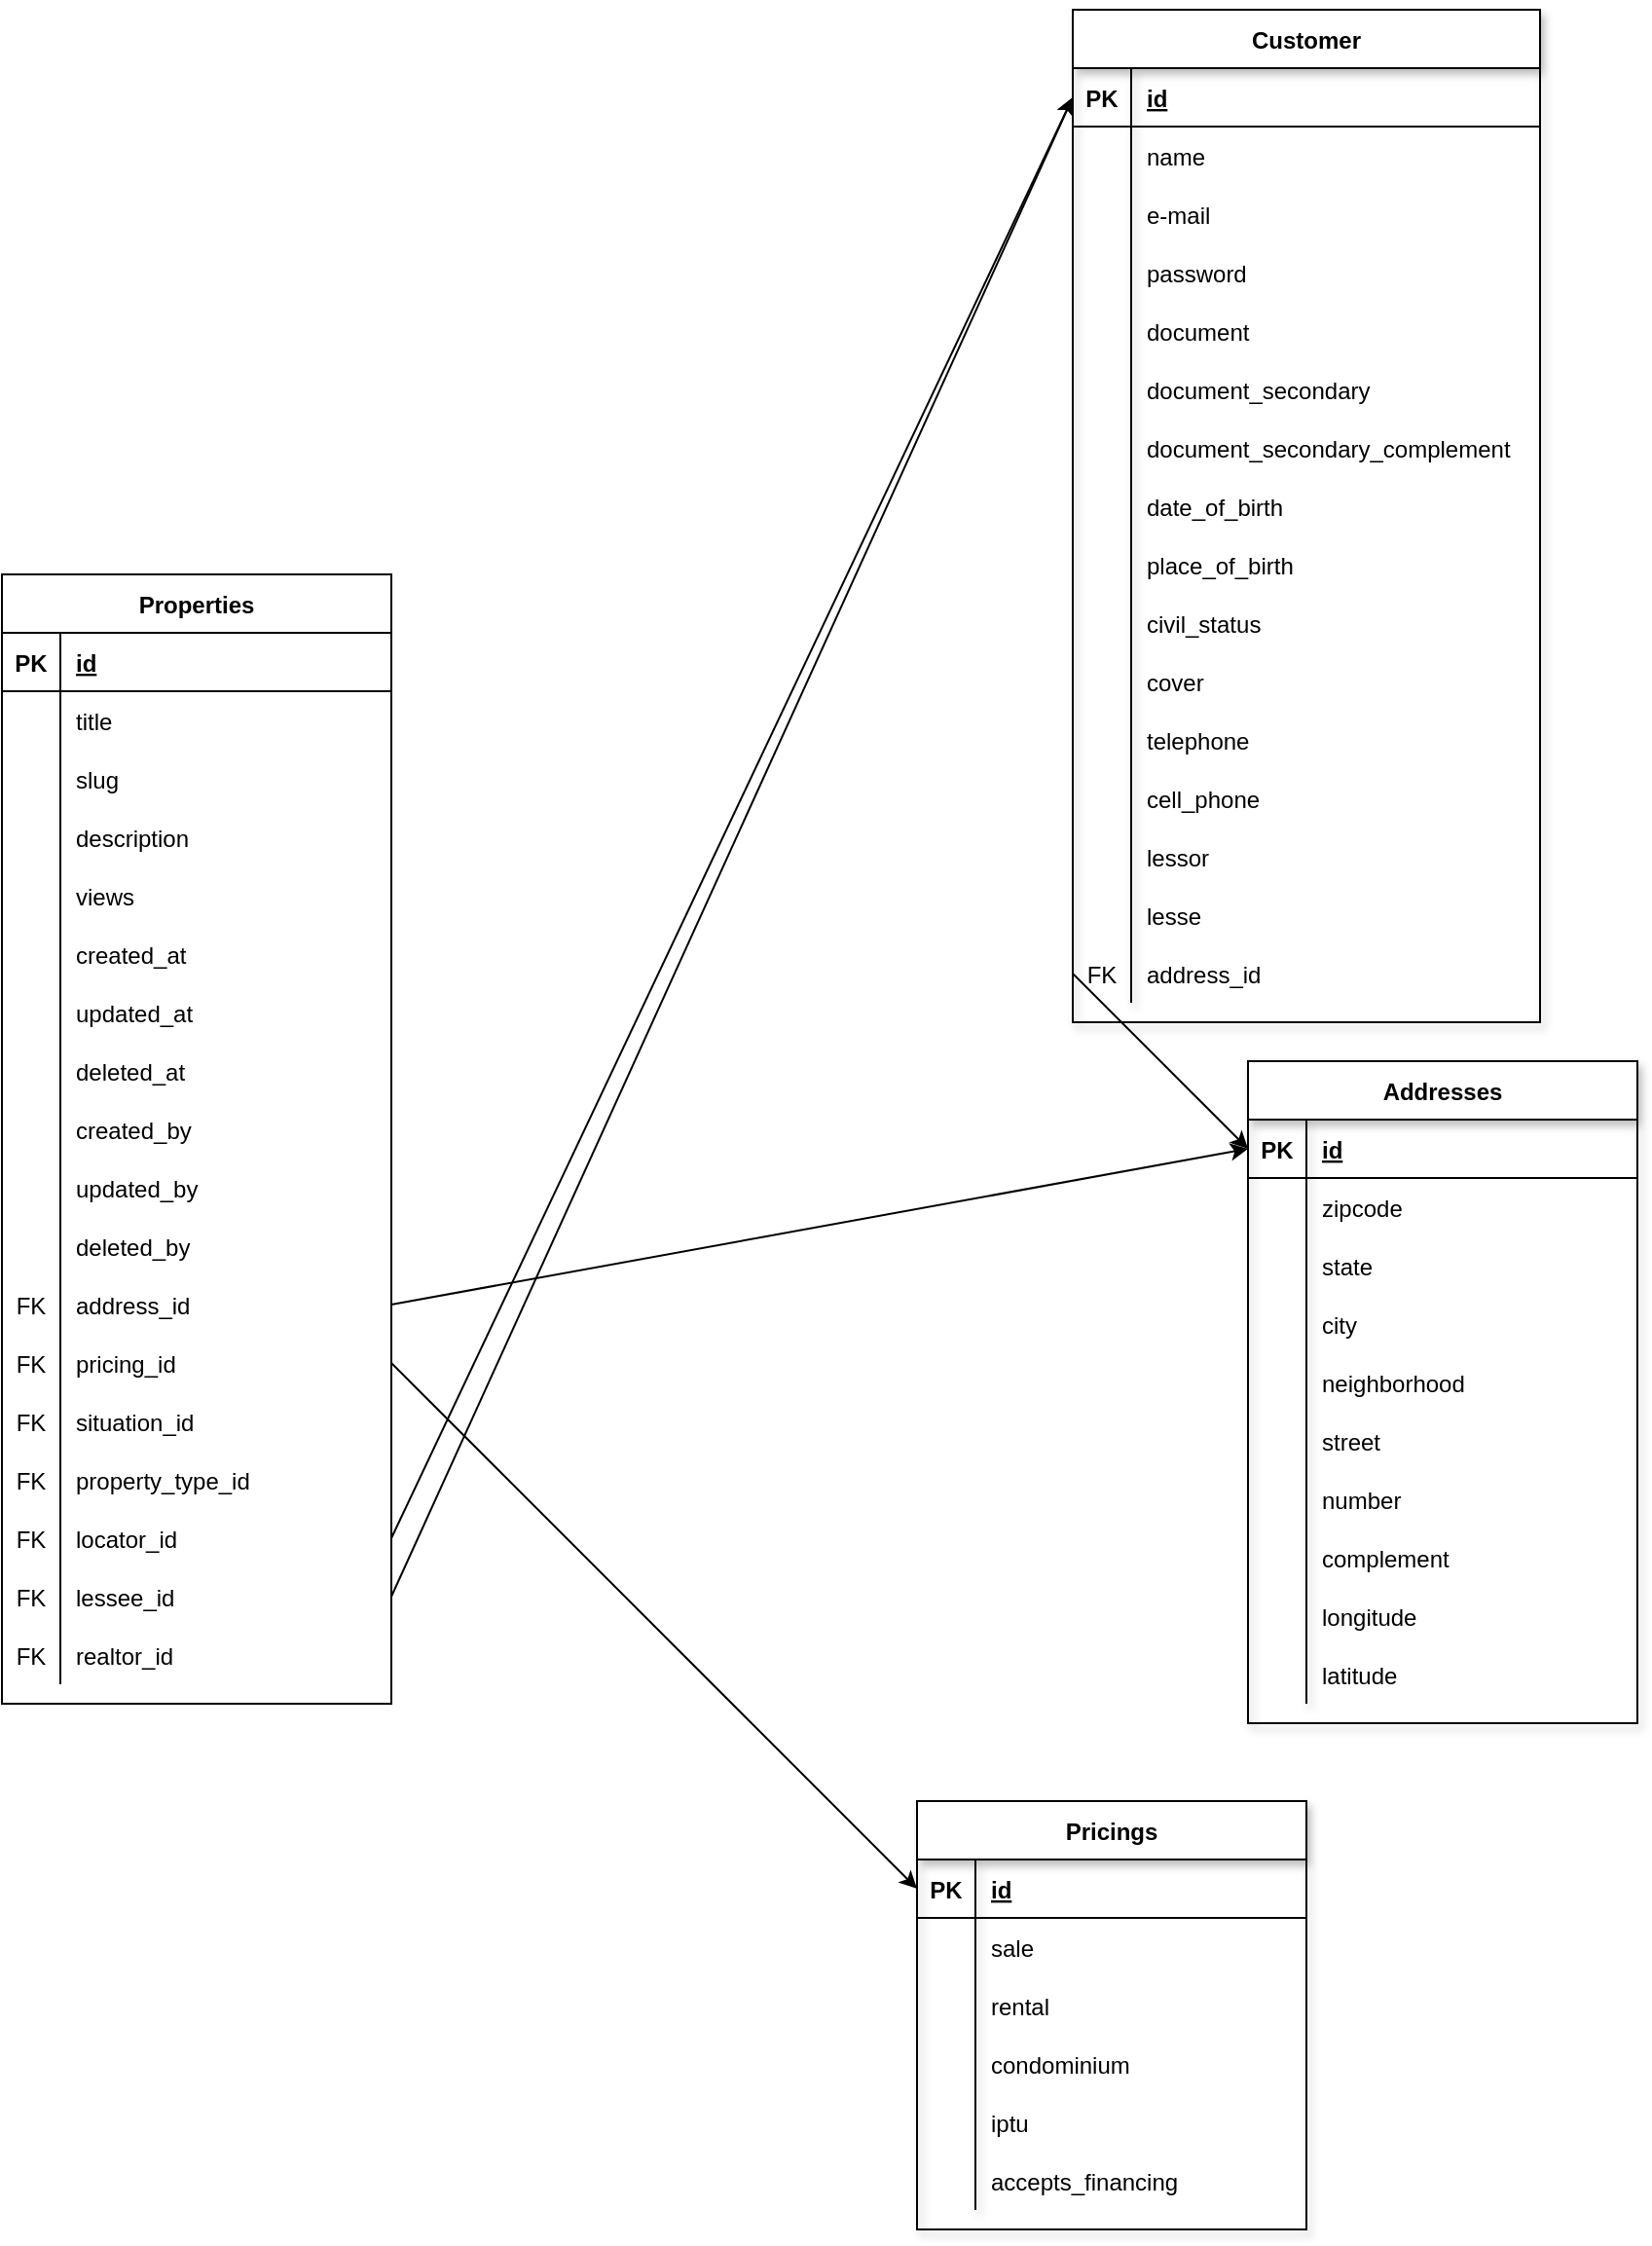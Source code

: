 <mxfile version="14.9.6" type="github">
  <diagram name="Page-1" id="e56a1550-8fbb-45ad-956c-1786394a9013">
    <mxGraphModel dx="2424" dy="2022" grid="1" gridSize="10" guides="1" tooltips="1" connect="1" arrows="1" fold="1" page="1" pageScale="1" pageWidth="1100" pageHeight="850" background="none" math="0" shadow="0">
      <root>
        <mxCell id="0" />
        <mxCell id="1" parent="0" />
        <mxCell id="mERQqLUmNKsXxVRj9tT_-44" value="Properties" style="shape=table;startSize=30;container=1;collapsible=1;childLayout=tableLayout;fixedRows=1;rowLines=0;fontStyle=1;align=center;resizeLast=1;" vertex="1" parent="1">
          <mxGeometry x="110" y="-450" width="200" height="580" as="geometry">
            <mxRectangle x="150" y="80" width="60" height="30" as="alternateBounds" />
          </mxGeometry>
        </mxCell>
        <mxCell id="mERQqLUmNKsXxVRj9tT_-45" value="" style="shape=partialRectangle;collapsible=0;dropTarget=0;pointerEvents=0;fillColor=none;top=0;left=0;bottom=1;right=0;points=[[0,0.5],[1,0.5]];portConstraint=eastwest;" vertex="1" parent="mERQqLUmNKsXxVRj9tT_-44">
          <mxGeometry y="30" width="200" height="30" as="geometry" />
        </mxCell>
        <mxCell id="mERQqLUmNKsXxVRj9tT_-46" value="PK" style="shape=partialRectangle;connectable=0;fillColor=none;top=0;left=0;bottom=0;right=0;fontStyle=1;overflow=hidden;" vertex="1" parent="mERQqLUmNKsXxVRj9tT_-45">
          <mxGeometry width="30" height="30" as="geometry" />
        </mxCell>
        <mxCell id="mERQqLUmNKsXxVRj9tT_-47" value="id" style="shape=partialRectangle;connectable=0;fillColor=none;top=0;left=0;bottom=0;right=0;align=left;spacingLeft=6;fontStyle=5;overflow=hidden;" vertex="1" parent="mERQqLUmNKsXxVRj9tT_-45">
          <mxGeometry x="30" width="170" height="30" as="geometry" />
        </mxCell>
        <mxCell id="mERQqLUmNKsXxVRj9tT_-48" value="" style="shape=partialRectangle;collapsible=0;dropTarget=0;pointerEvents=0;fillColor=none;top=0;left=0;bottom=0;right=0;points=[[0,0.5],[1,0.5]];portConstraint=eastwest;" vertex="1" parent="mERQqLUmNKsXxVRj9tT_-44">
          <mxGeometry y="60" width="200" height="30" as="geometry" />
        </mxCell>
        <mxCell id="mERQqLUmNKsXxVRj9tT_-49" value="" style="shape=partialRectangle;connectable=0;fillColor=none;top=0;left=0;bottom=0;right=0;editable=1;overflow=hidden;" vertex="1" parent="mERQqLUmNKsXxVRj9tT_-48">
          <mxGeometry width="30" height="30" as="geometry" />
        </mxCell>
        <mxCell id="mERQqLUmNKsXxVRj9tT_-50" value="title" style="shape=partialRectangle;connectable=0;fillColor=none;top=0;left=0;bottom=0;right=0;align=left;spacingLeft=6;overflow=hidden;" vertex="1" parent="mERQqLUmNKsXxVRj9tT_-48">
          <mxGeometry x="30" width="170" height="30" as="geometry" />
        </mxCell>
        <mxCell id="mERQqLUmNKsXxVRj9tT_-51" value="" style="shape=partialRectangle;collapsible=0;dropTarget=0;pointerEvents=0;fillColor=none;top=0;left=0;bottom=0;right=0;points=[[0,0.5],[1,0.5]];portConstraint=eastwest;" vertex="1" parent="mERQqLUmNKsXxVRj9tT_-44">
          <mxGeometry y="90" width="200" height="30" as="geometry" />
        </mxCell>
        <mxCell id="mERQqLUmNKsXxVRj9tT_-52" value="" style="shape=partialRectangle;connectable=0;fillColor=none;top=0;left=0;bottom=0;right=0;editable=1;overflow=hidden;" vertex="1" parent="mERQqLUmNKsXxVRj9tT_-51">
          <mxGeometry width="30" height="30" as="geometry" />
        </mxCell>
        <mxCell id="mERQqLUmNKsXxVRj9tT_-53" value="slug" style="shape=partialRectangle;connectable=0;fillColor=none;top=0;left=0;bottom=0;right=0;align=left;spacingLeft=6;overflow=hidden;" vertex="1" parent="mERQqLUmNKsXxVRj9tT_-51">
          <mxGeometry x="30" width="170" height="30" as="geometry" />
        </mxCell>
        <mxCell id="mERQqLUmNKsXxVRj9tT_-54" value="" style="shape=partialRectangle;collapsible=0;dropTarget=0;pointerEvents=0;fillColor=none;top=0;left=0;bottom=0;right=0;points=[[0,0.5],[1,0.5]];portConstraint=eastwest;" vertex="1" parent="mERQqLUmNKsXxVRj9tT_-44">
          <mxGeometry y="120" width="200" height="30" as="geometry" />
        </mxCell>
        <mxCell id="mERQqLUmNKsXxVRj9tT_-55" value="" style="shape=partialRectangle;connectable=0;fillColor=none;top=0;left=0;bottom=0;right=0;editable=1;overflow=hidden;" vertex="1" parent="mERQqLUmNKsXxVRj9tT_-54">
          <mxGeometry width="30" height="30" as="geometry" />
        </mxCell>
        <mxCell id="mERQqLUmNKsXxVRj9tT_-56" value="description" style="shape=partialRectangle;connectable=0;fillColor=none;top=0;left=0;bottom=0;right=0;align=left;spacingLeft=6;overflow=hidden;" vertex="1" parent="mERQqLUmNKsXxVRj9tT_-54">
          <mxGeometry x="30" width="170" height="30" as="geometry" />
        </mxCell>
        <mxCell id="mERQqLUmNKsXxVRj9tT_-75" value="" style="shape=partialRectangle;collapsible=0;dropTarget=0;pointerEvents=0;fillColor=none;top=0;left=0;bottom=0;right=0;points=[[0,0.5],[1,0.5]];portConstraint=eastwest;" vertex="1" parent="mERQqLUmNKsXxVRj9tT_-44">
          <mxGeometry y="150" width="200" height="30" as="geometry" />
        </mxCell>
        <mxCell id="mERQqLUmNKsXxVRj9tT_-76" value="" style="shape=partialRectangle;connectable=0;fillColor=none;top=0;left=0;bottom=0;right=0;editable=1;overflow=hidden;" vertex="1" parent="mERQqLUmNKsXxVRj9tT_-75">
          <mxGeometry width="30" height="30" as="geometry" />
        </mxCell>
        <mxCell id="mERQqLUmNKsXxVRj9tT_-77" value="views" style="shape=partialRectangle;connectable=0;fillColor=none;top=0;left=0;bottom=0;right=0;align=left;spacingLeft=6;overflow=hidden;" vertex="1" parent="mERQqLUmNKsXxVRj9tT_-75">
          <mxGeometry x="30" width="170" height="30" as="geometry" />
        </mxCell>
        <mxCell id="mERQqLUmNKsXxVRj9tT_-78" value="" style="shape=partialRectangle;collapsible=0;dropTarget=0;pointerEvents=0;fillColor=none;top=0;left=0;bottom=0;right=0;points=[[0,0.5],[1,0.5]];portConstraint=eastwest;" vertex="1" parent="mERQqLUmNKsXxVRj9tT_-44">
          <mxGeometry y="180" width="200" height="30" as="geometry" />
        </mxCell>
        <mxCell id="mERQqLUmNKsXxVRj9tT_-79" value="" style="shape=partialRectangle;connectable=0;fillColor=none;top=0;left=0;bottom=0;right=0;editable=1;overflow=hidden;" vertex="1" parent="mERQqLUmNKsXxVRj9tT_-78">
          <mxGeometry width="30" height="30" as="geometry" />
        </mxCell>
        <mxCell id="mERQqLUmNKsXxVRj9tT_-80" value="created_at" style="shape=partialRectangle;connectable=0;fillColor=none;top=0;left=0;bottom=0;right=0;align=left;spacingLeft=6;overflow=hidden;" vertex="1" parent="mERQqLUmNKsXxVRj9tT_-78">
          <mxGeometry x="30" width="170" height="30" as="geometry" />
        </mxCell>
        <mxCell id="mERQqLUmNKsXxVRj9tT_-81" value="" style="shape=partialRectangle;collapsible=0;dropTarget=0;pointerEvents=0;fillColor=none;top=0;left=0;bottom=0;right=0;points=[[0,0.5],[1,0.5]];portConstraint=eastwest;" vertex="1" parent="mERQqLUmNKsXxVRj9tT_-44">
          <mxGeometry y="210" width="200" height="30" as="geometry" />
        </mxCell>
        <mxCell id="mERQqLUmNKsXxVRj9tT_-82" value="" style="shape=partialRectangle;connectable=0;fillColor=none;top=0;left=0;bottom=0;right=0;editable=1;overflow=hidden;" vertex="1" parent="mERQqLUmNKsXxVRj9tT_-81">
          <mxGeometry width="30" height="30" as="geometry" />
        </mxCell>
        <mxCell id="mERQqLUmNKsXxVRj9tT_-83" value="updated_at" style="shape=partialRectangle;connectable=0;fillColor=none;top=0;left=0;bottom=0;right=0;align=left;spacingLeft=6;overflow=hidden;" vertex="1" parent="mERQqLUmNKsXxVRj9tT_-81">
          <mxGeometry x="30" width="170" height="30" as="geometry" />
        </mxCell>
        <mxCell id="mERQqLUmNKsXxVRj9tT_-84" value="" style="shape=partialRectangle;collapsible=0;dropTarget=0;pointerEvents=0;fillColor=none;top=0;left=0;bottom=0;right=0;points=[[0,0.5],[1,0.5]];portConstraint=eastwest;" vertex="1" parent="mERQqLUmNKsXxVRj9tT_-44">
          <mxGeometry y="240" width="200" height="30" as="geometry" />
        </mxCell>
        <mxCell id="mERQqLUmNKsXxVRj9tT_-85" value="" style="shape=partialRectangle;connectable=0;fillColor=none;top=0;left=0;bottom=0;right=0;editable=1;overflow=hidden;" vertex="1" parent="mERQqLUmNKsXxVRj9tT_-84">
          <mxGeometry width="30" height="30" as="geometry" />
        </mxCell>
        <mxCell id="mERQqLUmNKsXxVRj9tT_-86" value="deleted_at" style="shape=partialRectangle;connectable=0;fillColor=none;top=0;left=0;bottom=0;right=0;align=left;spacingLeft=6;overflow=hidden;" vertex="1" parent="mERQqLUmNKsXxVRj9tT_-84">
          <mxGeometry x="30" width="170" height="30" as="geometry" />
        </mxCell>
        <mxCell id="mERQqLUmNKsXxVRj9tT_-93" value="" style="shape=partialRectangle;collapsible=0;dropTarget=0;pointerEvents=0;fillColor=none;top=0;left=0;bottom=0;right=0;points=[[0,0.5],[1,0.5]];portConstraint=eastwest;" vertex="1" parent="mERQqLUmNKsXxVRj9tT_-44">
          <mxGeometry y="270" width="200" height="30" as="geometry" />
        </mxCell>
        <mxCell id="mERQqLUmNKsXxVRj9tT_-94" value="" style="shape=partialRectangle;connectable=0;fillColor=none;top=0;left=0;bottom=0;right=0;editable=1;overflow=hidden;" vertex="1" parent="mERQqLUmNKsXxVRj9tT_-93">
          <mxGeometry width="30" height="30" as="geometry" />
        </mxCell>
        <mxCell id="mERQqLUmNKsXxVRj9tT_-95" value="created_by" style="shape=partialRectangle;connectable=0;fillColor=none;top=0;left=0;bottom=0;right=0;align=left;spacingLeft=6;overflow=hidden;" vertex="1" parent="mERQqLUmNKsXxVRj9tT_-93">
          <mxGeometry x="30" width="170" height="30" as="geometry" />
        </mxCell>
        <mxCell id="mERQqLUmNKsXxVRj9tT_-90" value="" style="shape=partialRectangle;collapsible=0;dropTarget=0;pointerEvents=0;fillColor=none;top=0;left=0;bottom=0;right=0;points=[[0,0.5],[1,0.5]];portConstraint=eastwest;" vertex="1" parent="mERQqLUmNKsXxVRj9tT_-44">
          <mxGeometry y="300" width="200" height="30" as="geometry" />
        </mxCell>
        <mxCell id="mERQqLUmNKsXxVRj9tT_-91" value="" style="shape=partialRectangle;connectable=0;fillColor=none;top=0;left=0;bottom=0;right=0;editable=1;overflow=hidden;" vertex="1" parent="mERQqLUmNKsXxVRj9tT_-90">
          <mxGeometry width="30" height="30" as="geometry" />
        </mxCell>
        <mxCell id="mERQqLUmNKsXxVRj9tT_-92" value="updated_by" style="shape=partialRectangle;connectable=0;fillColor=none;top=0;left=0;bottom=0;right=0;align=left;spacingLeft=6;overflow=hidden;" vertex="1" parent="mERQqLUmNKsXxVRj9tT_-90">
          <mxGeometry x="30" width="170" height="30" as="geometry" />
        </mxCell>
        <mxCell id="mERQqLUmNKsXxVRj9tT_-87" value="" style="shape=partialRectangle;collapsible=0;dropTarget=0;pointerEvents=0;fillColor=none;top=0;left=0;bottom=0;right=0;points=[[0,0.5],[1,0.5]];portConstraint=eastwest;" vertex="1" parent="mERQqLUmNKsXxVRj9tT_-44">
          <mxGeometry y="330" width="200" height="30" as="geometry" />
        </mxCell>
        <mxCell id="mERQqLUmNKsXxVRj9tT_-88" value="" style="shape=partialRectangle;connectable=0;fillColor=none;top=0;left=0;bottom=0;right=0;editable=1;overflow=hidden;" vertex="1" parent="mERQqLUmNKsXxVRj9tT_-87">
          <mxGeometry width="30" height="30" as="geometry" />
        </mxCell>
        <mxCell id="mERQqLUmNKsXxVRj9tT_-89" value="deleted_by" style="shape=partialRectangle;connectable=0;fillColor=none;top=0;left=0;bottom=0;right=0;align=left;spacingLeft=6;overflow=hidden;" vertex="1" parent="mERQqLUmNKsXxVRj9tT_-87">
          <mxGeometry x="30" width="170" height="30" as="geometry" />
        </mxCell>
        <mxCell id="mERQqLUmNKsXxVRj9tT_-60" value="" style="shape=partialRectangle;collapsible=0;dropTarget=0;pointerEvents=0;fillColor=none;top=0;left=0;bottom=0;right=0;points=[[0,0.5],[1,0.5]];portConstraint=eastwest;" vertex="1" parent="mERQqLUmNKsXxVRj9tT_-44">
          <mxGeometry y="360" width="200" height="30" as="geometry" />
        </mxCell>
        <mxCell id="mERQqLUmNKsXxVRj9tT_-61" value="FK" style="shape=partialRectangle;connectable=0;fillColor=none;top=0;left=0;bottom=0;right=0;editable=1;overflow=hidden;" vertex="1" parent="mERQqLUmNKsXxVRj9tT_-60">
          <mxGeometry width="30" height="30" as="geometry" />
        </mxCell>
        <mxCell id="mERQqLUmNKsXxVRj9tT_-62" value="address_id" style="shape=partialRectangle;connectable=0;fillColor=none;top=0;left=0;bottom=0;right=0;align=left;spacingLeft=6;overflow=hidden;" vertex="1" parent="mERQqLUmNKsXxVRj9tT_-60">
          <mxGeometry x="30" width="170" height="30" as="geometry" />
        </mxCell>
        <mxCell id="mERQqLUmNKsXxVRj9tT_-63" value="" style="shape=partialRectangle;collapsible=0;dropTarget=0;pointerEvents=0;fillColor=none;top=0;left=0;bottom=0;right=0;points=[[0,0.5],[1,0.5]];portConstraint=eastwest;" vertex="1" parent="mERQqLUmNKsXxVRj9tT_-44">
          <mxGeometry y="390" width="200" height="30" as="geometry" />
        </mxCell>
        <mxCell id="mERQqLUmNKsXxVRj9tT_-64" value="FK" style="shape=partialRectangle;connectable=0;fillColor=none;top=0;left=0;bottom=0;right=0;editable=1;overflow=hidden;" vertex="1" parent="mERQqLUmNKsXxVRj9tT_-63">
          <mxGeometry width="30" height="30" as="geometry" />
        </mxCell>
        <mxCell id="mERQqLUmNKsXxVRj9tT_-65" value="pricing_id" style="shape=partialRectangle;connectable=0;fillColor=none;top=0;left=0;bottom=0;right=0;align=left;spacingLeft=6;overflow=hidden;" vertex="1" parent="mERQqLUmNKsXxVRj9tT_-63">
          <mxGeometry x="30" width="170" height="30" as="geometry" />
        </mxCell>
        <mxCell id="mERQqLUmNKsXxVRj9tT_-72" value="" style="shape=partialRectangle;collapsible=0;dropTarget=0;pointerEvents=0;fillColor=none;top=0;left=0;bottom=0;right=0;points=[[0,0.5],[1,0.5]];portConstraint=eastwest;" vertex="1" parent="mERQqLUmNKsXxVRj9tT_-44">
          <mxGeometry y="420" width="200" height="30" as="geometry" />
        </mxCell>
        <mxCell id="mERQqLUmNKsXxVRj9tT_-73" value="FK" style="shape=partialRectangle;connectable=0;fillColor=none;top=0;left=0;bottom=0;right=0;editable=1;overflow=hidden;" vertex="1" parent="mERQqLUmNKsXxVRj9tT_-72">
          <mxGeometry width="30" height="30" as="geometry" />
        </mxCell>
        <mxCell id="mERQqLUmNKsXxVRj9tT_-74" value="situation_id" style="shape=partialRectangle;connectable=0;fillColor=none;top=0;left=0;bottom=0;right=0;align=left;spacingLeft=6;overflow=hidden;" vertex="1" parent="mERQqLUmNKsXxVRj9tT_-72">
          <mxGeometry x="30" width="170" height="30" as="geometry" />
        </mxCell>
        <mxCell id="mERQqLUmNKsXxVRj9tT_-66" value="" style="shape=partialRectangle;collapsible=0;dropTarget=0;pointerEvents=0;fillColor=none;top=0;left=0;bottom=0;right=0;points=[[0,0.5],[1,0.5]];portConstraint=eastwest;" vertex="1" parent="mERQqLUmNKsXxVRj9tT_-44">
          <mxGeometry y="450" width="200" height="30" as="geometry" />
        </mxCell>
        <mxCell id="mERQqLUmNKsXxVRj9tT_-67" value="FK" style="shape=partialRectangle;connectable=0;fillColor=none;top=0;left=0;bottom=0;right=0;editable=1;overflow=hidden;" vertex="1" parent="mERQqLUmNKsXxVRj9tT_-66">
          <mxGeometry width="30" height="30" as="geometry" />
        </mxCell>
        <mxCell id="mERQqLUmNKsXxVRj9tT_-68" value="property_type_id" style="shape=partialRectangle;connectable=0;fillColor=none;top=0;left=0;bottom=0;right=0;align=left;spacingLeft=6;overflow=hidden;" vertex="1" parent="mERQqLUmNKsXxVRj9tT_-66">
          <mxGeometry x="30" width="170" height="30" as="geometry" />
        </mxCell>
        <mxCell id="mERQqLUmNKsXxVRj9tT_-151" value="" style="shape=partialRectangle;collapsible=0;dropTarget=0;pointerEvents=0;fillColor=none;top=0;left=0;bottom=0;right=0;points=[[0,0.5],[1,0.5]];portConstraint=eastwest;" vertex="1" parent="mERQqLUmNKsXxVRj9tT_-44">
          <mxGeometry y="480" width="200" height="30" as="geometry" />
        </mxCell>
        <mxCell id="mERQqLUmNKsXxVRj9tT_-152" value="FK" style="shape=partialRectangle;connectable=0;fillColor=none;top=0;left=0;bottom=0;right=0;editable=1;overflow=hidden;" vertex="1" parent="mERQqLUmNKsXxVRj9tT_-151">
          <mxGeometry width="30" height="30" as="geometry" />
        </mxCell>
        <mxCell id="mERQqLUmNKsXxVRj9tT_-153" value="locator_id" style="shape=partialRectangle;connectable=0;fillColor=none;top=0;left=0;bottom=0;right=0;align=left;spacingLeft=6;overflow=hidden;" vertex="1" parent="mERQqLUmNKsXxVRj9tT_-151">
          <mxGeometry x="30" width="170" height="30" as="geometry" />
        </mxCell>
        <mxCell id="mERQqLUmNKsXxVRj9tT_-154" value="" style="shape=partialRectangle;collapsible=0;dropTarget=0;pointerEvents=0;fillColor=none;top=0;left=0;bottom=0;right=0;points=[[0,0.5],[1,0.5]];portConstraint=eastwest;" vertex="1" parent="mERQqLUmNKsXxVRj9tT_-44">
          <mxGeometry y="510" width="200" height="30" as="geometry" />
        </mxCell>
        <mxCell id="mERQqLUmNKsXxVRj9tT_-155" value="FK" style="shape=partialRectangle;connectable=0;fillColor=none;top=0;left=0;bottom=0;right=0;editable=1;overflow=hidden;" vertex="1" parent="mERQqLUmNKsXxVRj9tT_-154">
          <mxGeometry width="30" height="30" as="geometry" />
        </mxCell>
        <mxCell id="mERQqLUmNKsXxVRj9tT_-156" value="lessee_id" style="shape=partialRectangle;connectable=0;fillColor=none;top=0;left=0;bottom=0;right=0;align=left;spacingLeft=6;overflow=hidden;" vertex="1" parent="mERQqLUmNKsXxVRj9tT_-154">
          <mxGeometry x="30" width="170" height="30" as="geometry" />
        </mxCell>
        <mxCell id="mERQqLUmNKsXxVRj9tT_-157" value="" style="shape=partialRectangle;collapsible=0;dropTarget=0;pointerEvents=0;fillColor=none;top=0;left=0;bottom=0;right=0;points=[[0,0.5],[1,0.5]];portConstraint=eastwest;" vertex="1" parent="mERQqLUmNKsXxVRj9tT_-44">
          <mxGeometry y="540" width="200" height="30" as="geometry" />
        </mxCell>
        <mxCell id="mERQqLUmNKsXxVRj9tT_-158" value="FK" style="shape=partialRectangle;connectable=0;fillColor=none;top=0;left=0;bottom=0;right=0;editable=1;overflow=hidden;" vertex="1" parent="mERQqLUmNKsXxVRj9tT_-157">
          <mxGeometry width="30" height="30" as="geometry" />
        </mxCell>
        <mxCell id="mERQqLUmNKsXxVRj9tT_-159" value="realtor_id" style="shape=partialRectangle;connectable=0;fillColor=none;top=0;left=0;bottom=0;right=0;align=left;spacingLeft=6;overflow=hidden;" vertex="1" parent="mERQqLUmNKsXxVRj9tT_-157">
          <mxGeometry x="30" width="170" height="30" as="geometry" />
        </mxCell>
        <mxCell id="mERQqLUmNKsXxVRj9tT_-99" value="Addresses" style="shape=table;startSize=30;container=1;collapsible=1;childLayout=tableLayout;fixedRows=1;rowLines=0;fontStyle=1;align=center;resizeLast=1;shadow=1;" vertex="1" parent="1">
          <mxGeometry x="750" y="-200" width="200" height="340" as="geometry">
            <mxRectangle x="400" y="80" width="90" height="30" as="alternateBounds" />
          </mxGeometry>
        </mxCell>
        <mxCell id="mERQqLUmNKsXxVRj9tT_-100" value="" style="shape=partialRectangle;collapsible=0;dropTarget=0;pointerEvents=0;fillColor=none;top=0;left=0;bottom=1;right=0;points=[[0,0.5],[1,0.5]];portConstraint=eastwest;" vertex="1" parent="mERQqLUmNKsXxVRj9tT_-99">
          <mxGeometry y="30" width="200" height="30" as="geometry" />
        </mxCell>
        <mxCell id="mERQqLUmNKsXxVRj9tT_-101" value="PK" style="shape=partialRectangle;connectable=0;fillColor=none;top=0;left=0;bottom=0;right=0;fontStyle=1;overflow=hidden;" vertex="1" parent="mERQqLUmNKsXxVRj9tT_-100">
          <mxGeometry width="30" height="30" as="geometry" />
        </mxCell>
        <mxCell id="mERQqLUmNKsXxVRj9tT_-102" value="id" style="shape=partialRectangle;connectable=0;fillColor=none;top=0;left=0;bottom=0;right=0;align=left;spacingLeft=6;fontStyle=5;overflow=hidden;" vertex="1" parent="mERQqLUmNKsXxVRj9tT_-100">
          <mxGeometry x="30" width="170" height="30" as="geometry" />
        </mxCell>
        <mxCell id="mERQqLUmNKsXxVRj9tT_-103" value="" style="shape=partialRectangle;collapsible=0;dropTarget=0;pointerEvents=0;fillColor=none;top=0;left=0;bottom=0;right=0;points=[[0,0.5],[1,0.5]];portConstraint=eastwest;" vertex="1" parent="mERQqLUmNKsXxVRj9tT_-99">
          <mxGeometry y="60" width="200" height="30" as="geometry" />
        </mxCell>
        <mxCell id="mERQqLUmNKsXxVRj9tT_-104" value="" style="shape=partialRectangle;connectable=0;fillColor=none;top=0;left=0;bottom=0;right=0;editable=1;overflow=hidden;" vertex="1" parent="mERQqLUmNKsXxVRj9tT_-103">
          <mxGeometry width="30" height="30" as="geometry" />
        </mxCell>
        <mxCell id="mERQqLUmNKsXxVRj9tT_-105" value="zipcode" style="shape=partialRectangle;connectable=0;fillColor=none;top=0;left=0;bottom=0;right=0;align=left;spacingLeft=6;overflow=hidden;" vertex="1" parent="mERQqLUmNKsXxVRj9tT_-103">
          <mxGeometry x="30" width="170" height="30" as="geometry" />
        </mxCell>
        <mxCell id="mERQqLUmNKsXxVRj9tT_-106" value="" style="shape=partialRectangle;collapsible=0;dropTarget=0;pointerEvents=0;fillColor=none;top=0;left=0;bottom=0;right=0;points=[[0,0.5],[1,0.5]];portConstraint=eastwest;" vertex="1" parent="mERQqLUmNKsXxVRj9tT_-99">
          <mxGeometry y="90" width="200" height="30" as="geometry" />
        </mxCell>
        <mxCell id="mERQqLUmNKsXxVRj9tT_-107" value="" style="shape=partialRectangle;connectable=0;fillColor=none;top=0;left=0;bottom=0;right=0;editable=1;overflow=hidden;" vertex="1" parent="mERQqLUmNKsXxVRj9tT_-106">
          <mxGeometry width="30" height="30" as="geometry" />
        </mxCell>
        <mxCell id="mERQqLUmNKsXxVRj9tT_-108" value="state" style="shape=partialRectangle;connectable=0;fillColor=none;top=0;left=0;bottom=0;right=0;align=left;spacingLeft=6;overflow=hidden;" vertex="1" parent="mERQqLUmNKsXxVRj9tT_-106">
          <mxGeometry x="30" width="170" height="30" as="geometry" />
        </mxCell>
        <mxCell id="mERQqLUmNKsXxVRj9tT_-109" value="" style="shape=partialRectangle;collapsible=0;dropTarget=0;pointerEvents=0;fillColor=none;top=0;left=0;bottom=0;right=0;points=[[0,0.5],[1,0.5]];portConstraint=eastwest;" vertex="1" parent="mERQqLUmNKsXxVRj9tT_-99">
          <mxGeometry y="120" width="200" height="30" as="geometry" />
        </mxCell>
        <mxCell id="mERQqLUmNKsXxVRj9tT_-110" value="" style="shape=partialRectangle;connectable=0;fillColor=none;top=0;left=0;bottom=0;right=0;editable=1;overflow=hidden;" vertex="1" parent="mERQqLUmNKsXxVRj9tT_-109">
          <mxGeometry width="30" height="30" as="geometry" />
        </mxCell>
        <mxCell id="mERQqLUmNKsXxVRj9tT_-111" value="city" style="shape=partialRectangle;connectable=0;fillColor=none;top=0;left=0;bottom=0;right=0;align=left;spacingLeft=6;overflow=hidden;" vertex="1" parent="mERQqLUmNKsXxVRj9tT_-109">
          <mxGeometry x="30" width="170" height="30" as="geometry" />
        </mxCell>
        <mxCell id="mERQqLUmNKsXxVRj9tT_-113" value="" style="shape=partialRectangle;collapsible=0;dropTarget=0;pointerEvents=0;fillColor=none;top=0;left=0;bottom=0;right=0;points=[[0,0.5],[1,0.5]];portConstraint=eastwest;" vertex="1" parent="mERQqLUmNKsXxVRj9tT_-99">
          <mxGeometry y="150" width="200" height="30" as="geometry" />
        </mxCell>
        <mxCell id="mERQqLUmNKsXxVRj9tT_-114" value="" style="shape=partialRectangle;connectable=0;fillColor=none;top=0;left=0;bottom=0;right=0;editable=1;overflow=hidden;" vertex="1" parent="mERQqLUmNKsXxVRj9tT_-113">
          <mxGeometry width="30" height="30" as="geometry" />
        </mxCell>
        <mxCell id="mERQqLUmNKsXxVRj9tT_-115" value="neighborhood" style="shape=partialRectangle;connectable=0;fillColor=none;top=0;left=0;bottom=0;right=0;align=left;spacingLeft=6;overflow=hidden;" vertex="1" parent="mERQqLUmNKsXxVRj9tT_-113">
          <mxGeometry x="30" width="170" height="30" as="geometry" />
        </mxCell>
        <mxCell id="mERQqLUmNKsXxVRj9tT_-116" value="" style="shape=partialRectangle;collapsible=0;dropTarget=0;pointerEvents=0;fillColor=none;top=0;left=0;bottom=0;right=0;points=[[0,0.5],[1,0.5]];portConstraint=eastwest;" vertex="1" parent="mERQqLUmNKsXxVRj9tT_-99">
          <mxGeometry y="180" width="200" height="30" as="geometry" />
        </mxCell>
        <mxCell id="mERQqLUmNKsXxVRj9tT_-117" value="" style="shape=partialRectangle;connectable=0;fillColor=none;top=0;left=0;bottom=0;right=0;editable=1;overflow=hidden;" vertex="1" parent="mERQqLUmNKsXxVRj9tT_-116">
          <mxGeometry width="30" height="30" as="geometry" />
        </mxCell>
        <mxCell id="mERQqLUmNKsXxVRj9tT_-118" value="street" style="shape=partialRectangle;connectable=0;fillColor=none;top=0;left=0;bottom=0;right=0;align=left;spacingLeft=6;overflow=hidden;" vertex="1" parent="mERQqLUmNKsXxVRj9tT_-116">
          <mxGeometry x="30" width="170" height="30" as="geometry" />
        </mxCell>
        <mxCell id="mERQqLUmNKsXxVRj9tT_-119" value="" style="shape=partialRectangle;collapsible=0;dropTarget=0;pointerEvents=0;fillColor=none;top=0;left=0;bottom=0;right=0;points=[[0,0.5],[1,0.5]];portConstraint=eastwest;" vertex="1" parent="mERQqLUmNKsXxVRj9tT_-99">
          <mxGeometry y="210" width="200" height="30" as="geometry" />
        </mxCell>
        <mxCell id="mERQqLUmNKsXxVRj9tT_-120" value="" style="shape=partialRectangle;connectable=0;fillColor=none;top=0;left=0;bottom=0;right=0;editable=1;overflow=hidden;" vertex="1" parent="mERQqLUmNKsXxVRj9tT_-119">
          <mxGeometry width="30" height="30" as="geometry" />
        </mxCell>
        <mxCell id="mERQqLUmNKsXxVRj9tT_-121" value="number" style="shape=partialRectangle;connectable=0;fillColor=none;top=0;left=0;bottom=0;right=0;align=left;spacingLeft=6;overflow=hidden;" vertex="1" parent="mERQqLUmNKsXxVRj9tT_-119">
          <mxGeometry x="30" width="170" height="30" as="geometry" />
        </mxCell>
        <mxCell id="mERQqLUmNKsXxVRj9tT_-122" value="" style="shape=partialRectangle;collapsible=0;dropTarget=0;pointerEvents=0;fillColor=none;top=0;left=0;bottom=0;right=0;points=[[0,0.5],[1,0.5]];portConstraint=eastwest;" vertex="1" parent="mERQqLUmNKsXxVRj9tT_-99">
          <mxGeometry y="240" width="200" height="30" as="geometry" />
        </mxCell>
        <mxCell id="mERQqLUmNKsXxVRj9tT_-123" value="" style="shape=partialRectangle;connectable=0;fillColor=none;top=0;left=0;bottom=0;right=0;editable=1;overflow=hidden;" vertex="1" parent="mERQqLUmNKsXxVRj9tT_-122">
          <mxGeometry width="30" height="30" as="geometry" />
        </mxCell>
        <mxCell id="mERQqLUmNKsXxVRj9tT_-124" value="complement" style="shape=partialRectangle;connectable=0;fillColor=none;top=0;left=0;bottom=0;right=0;align=left;spacingLeft=6;overflow=hidden;" vertex="1" parent="mERQqLUmNKsXxVRj9tT_-122">
          <mxGeometry x="30" width="170" height="30" as="geometry" />
        </mxCell>
        <mxCell id="mERQqLUmNKsXxVRj9tT_-125" value="" style="shape=partialRectangle;collapsible=0;dropTarget=0;pointerEvents=0;fillColor=none;top=0;left=0;bottom=0;right=0;points=[[0,0.5],[1,0.5]];portConstraint=eastwest;" vertex="1" parent="mERQqLUmNKsXxVRj9tT_-99">
          <mxGeometry y="270" width="200" height="30" as="geometry" />
        </mxCell>
        <mxCell id="mERQqLUmNKsXxVRj9tT_-126" value="" style="shape=partialRectangle;connectable=0;fillColor=none;top=0;left=0;bottom=0;right=0;editable=1;overflow=hidden;" vertex="1" parent="mERQqLUmNKsXxVRj9tT_-125">
          <mxGeometry width="30" height="30" as="geometry" />
        </mxCell>
        <mxCell id="mERQqLUmNKsXxVRj9tT_-127" value="longitude" style="shape=partialRectangle;connectable=0;fillColor=none;top=0;left=0;bottom=0;right=0;align=left;spacingLeft=6;overflow=hidden;" vertex="1" parent="mERQqLUmNKsXxVRj9tT_-125">
          <mxGeometry x="30" width="170" height="30" as="geometry" />
        </mxCell>
        <mxCell id="mERQqLUmNKsXxVRj9tT_-128" value="" style="shape=partialRectangle;collapsible=0;dropTarget=0;pointerEvents=0;fillColor=none;top=0;left=0;bottom=0;right=0;points=[[0,0.5],[1,0.5]];portConstraint=eastwest;" vertex="1" parent="mERQqLUmNKsXxVRj9tT_-99">
          <mxGeometry y="300" width="200" height="30" as="geometry" />
        </mxCell>
        <mxCell id="mERQqLUmNKsXxVRj9tT_-129" value="" style="shape=partialRectangle;connectable=0;fillColor=none;top=0;left=0;bottom=0;right=0;editable=1;overflow=hidden;" vertex="1" parent="mERQqLUmNKsXxVRj9tT_-128">
          <mxGeometry width="30" height="30" as="geometry" />
        </mxCell>
        <mxCell id="mERQqLUmNKsXxVRj9tT_-130" value="latitude" style="shape=partialRectangle;connectable=0;fillColor=none;top=0;left=0;bottom=0;right=0;align=left;spacingLeft=6;overflow=hidden;" vertex="1" parent="mERQqLUmNKsXxVRj9tT_-128">
          <mxGeometry x="30" width="170" height="30" as="geometry" />
        </mxCell>
        <mxCell id="mERQqLUmNKsXxVRj9tT_-131" value="Pricings" style="shape=table;startSize=30;container=1;collapsible=1;childLayout=tableLayout;fixedRows=1;rowLines=0;fontStyle=1;align=center;resizeLast=1;shadow=1;" vertex="1" parent="1">
          <mxGeometry x="580" y="180" width="200" height="220" as="geometry" />
        </mxCell>
        <mxCell id="mERQqLUmNKsXxVRj9tT_-132" value="" style="shape=partialRectangle;collapsible=0;dropTarget=0;pointerEvents=0;fillColor=none;top=0;left=0;bottom=1;right=0;points=[[0,0.5],[1,0.5]];portConstraint=eastwest;" vertex="1" parent="mERQqLUmNKsXxVRj9tT_-131">
          <mxGeometry y="30" width="200" height="30" as="geometry" />
        </mxCell>
        <mxCell id="mERQqLUmNKsXxVRj9tT_-133" value="PK" style="shape=partialRectangle;connectable=0;fillColor=none;top=0;left=0;bottom=0;right=0;fontStyle=1;overflow=hidden;" vertex="1" parent="mERQqLUmNKsXxVRj9tT_-132">
          <mxGeometry width="30" height="30" as="geometry" />
        </mxCell>
        <mxCell id="mERQqLUmNKsXxVRj9tT_-134" value="id" style="shape=partialRectangle;connectable=0;fillColor=none;top=0;left=0;bottom=0;right=0;align=left;spacingLeft=6;fontStyle=5;overflow=hidden;" vertex="1" parent="mERQqLUmNKsXxVRj9tT_-132">
          <mxGeometry x="30" width="170" height="30" as="geometry" />
        </mxCell>
        <mxCell id="mERQqLUmNKsXxVRj9tT_-135" value="" style="shape=partialRectangle;collapsible=0;dropTarget=0;pointerEvents=0;fillColor=none;top=0;left=0;bottom=0;right=0;points=[[0,0.5],[1,0.5]];portConstraint=eastwest;" vertex="1" parent="mERQqLUmNKsXxVRj9tT_-131">
          <mxGeometry y="60" width="200" height="30" as="geometry" />
        </mxCell>
        <mxCell id="mERQqLUmNKsXxVRj9tT_-136" value="" style="shape=partialRectangle;connectable=0;fillColor=none;top=0;left=0;bottom=0;right=0;editable=1;overflow=hidden;" vertex="1" parent="mERQqLUmNKsXxVRj9tT_-135">
          <mxGeometry width="30" height="30" as="geometry" />
        </mxCell>
        <mxCell id="mERQqLUmNKsXxVRj9tT_-137" value="sale" style="shape=partialRectangle;connectable=0;fillColor=none;top=0;left=0;bottom=0;right=0;align=left;spacingLeft=6;overflow=hidden;" vertex="1" parent="mERQqLUmNKsXxVRj9tT_-135">
          <mxGeometry x="30" width="170" height="30" as="geometry" />
        </mxCell>
        <mxCell id="mERQqLUmNKsXxVRj9tT_-138" value="" style="shape=partialRectangle;collapsible=0;dropTarget=0;pointerEvents=0;fillColor=none;top=0;left=0;bottom=0;right=0;points=[[0,0.5],[1,0.5]];portConstraint=eastwest;" vertex="1" parent="mERQqLUmNKsXxVRj9tT_-131">
          <mxGeometry y="90" width="200" height="30" as="geometry" />
        </mxCell>
        <mxCell id="mERQqLUmNKsXxVRj9tT_-139" value="" style="shape=partialRectangle;connectable=0;fillColor=none;top=0;left=0;bottom=0;right=0;editable=1;overflow=hidden;" vertex="1" parent="mERQqLUmNKsXxVRj9tT_-138">
          <mxGeometry width="30" height="30" as="geometry" />
        </mxCell>
        <mxCell id="mERQqLUmNKsXxVRj9tT_-140" value="rental" style="shape=partialRectangle;connectable=0;fillColor=none;top=0;left=0;bottom=0;right=0;align=left;spacingLeft=6;overflow=hidden;" vertex="1" parent="mERQqLUmNKsXxVRj9tT_-138">
          <mxGeometry x="30" width="170" height="30" as="geometry" />
        </mxCell>
        <mxCell id="mERQqLUmNKsXxVRj9tT_-141" value="" style="shape=partialRectangle;collapsible=0;dropTarget=0;pointerEvents=0;fillColor=none;top=0;left=0;bottom=0;right=0;points=[[0,0.5],[1,0.5]];portConstraint=eastwest;" vertex="1" parent="mERQqLUmNKsXxVRj9tT_-131">
          <mxGeometry y="120" width="200" height="30" as="geometry" />
        </mxCell>
        <mxCell id="mERQqLUmNKsXxVRj9tT_-142" value="" style="shape=partialRectangle;connectable=0;fillColor=none;top=0;left=0;bottom=0;right=0;editable=1;overflow=hidden;" vertex="1" parent="mERQqLUmNKsXxVRj9tT_-141">
          <mxGeometry width="30" height="30" as="geometry" />
        </mxCell>
        <mxCell id="mERQqLUmNKsXxVRj9tT_-143" value="condominium" style="shape=partialRectangle;connectable=0;fillColor=none;top=0;left=0;bottom=0;right=0;align=left;spacingLeft=6;overflow=hidden;" vertex="1" parent="mERQqLUmNKsXxVRj9tT_-141">
          <mxGeometry x="30" width="170" height="30" as="geometry" />
        </mxCell>
        <mxCell id="mERQqLUmNKsXxVRj9tT_-145" value="" style="shape=partialRectangle;collapsible=0;dropTarget=0;pointerEvents=0;fillColor=none;top=0;left=0;bottom=0;right=0;points=[[0,0.5],[1,0.5]];portConstraint=eastwest;" vertex="1" parent="mERQqLUmNKsXxVRj9tT_-131">
          <mxGeometry y="150" width="200" height="30" as="geometry" />
        </mxCell>
        <mxCell id="mERQqLUmNKsXxVRj9tT_-146" value="" style="shape=partialRectangle;connectable=0;fillColor=none;top=0;left=0;bottom=0;right=0;editable=1;overflow=hidden;" vertex="1" parent="mERQqLUmNKsXxVRj9tT_-145">
          <mxGeometry width="30" height="30" as="geometry" />
        </mxCell>
        <mxCell id="mERQqLUmNKsXxVRj9tT_-147" value="iptu" style="shape=partialRectangle;connectable=0;fillColor=none;top=0;left=0;bottom=0;right=0;align=left;spacingLeft=6;overflow=hidden;" vertex="1" parent="mERQqLUmNKsXxVRj9tT_-145">
          <mxGeometry x="30" width="170" height="30" as="geometry" />
        </mxCell>
        <mxCell id="mERQqLUmNKsXxVRj9tT_-148" value="" style="shape=partialRectangle;collapsible=0;dropTarget=0;pointerEvents=0;fillColor=none;top=0;left=0;bottom=0;right=0;points=[[0,0.5],[1,0.5]];portConstraint=eastwest;" vertex="1" parent="mERQqLUmNKsXxVRj9tT_-131">
          <mxGeometry y="180" width="200" height="30" as="geometry" />
        </mxCell>
        <mxCell id="mERQqLUmNKsXxVRj9tT_-149" value="" style="shape=partialRectangle;connectable=0;fillColor=none;top=0;left=0;bottom=0;right=0;editable=1;overflow=hidden;" vertex="1" parent="mERQqLUmNKsXxVRj9tT_-148">
          <mxGeometry width="30" height="30" as="geometry" />
        </mxCell>
        <mxCell id="mERQqLUmNKsXxVRj9tT_-150" value="accepts_financing" style="shape=partialRectangle;connectable=0;fillColor=none;top=0;left=0;bottom=0;right=0;align=left;spacingLeft=6;overflow=hidden;" vertex="1" parent="mERQqLUmNKsXxVRj9tT_-148">
          <mxGeometry x="30" width="170" height="30" as="geometry" />
        </mxCell>
        <mxCell id="mERQqLUmNKsXxVRj9tT_-160" value="Customer" style="shape=table;startSize=30;container=1;collapsible=1;childLayout=tableLayout;fixedRows=1;rowLines=0;fontStyle=1;align=center;resizeLast=1;shadow=1;" vertex="1" parent="1">
          <mxGeometry x="660" y="-740" width="240" height="520" as="geometry" />
        </mxCell>
        <mxCell id="mERQqLUmNKsXxVRj9tT_-161" value="" style="shape=partialRectangle;collapsible=0;dropTarget=0;pointerEvents=0;fillColor=none;top=0;left=0;bottom=1;right=0;points=[[0,0.5],[1,0.5]];portConstraint=eastwest;" vertex="1" parent="mERQqLUmNKsXxVRj9tT_-160">
          <mxGeometry y="30" width="240" height="30" as="geometry" />
        </mxCell>
        <mxCell id="mERQqLUmNKsXxVRj9tT_-162" value="PK" style="shape=partialRectangle;connectable=0;fillColor=none;top=0;left=0;bottom=0;right=0;fontStyle=1;overflow=hidden;" vertex="1" parent="mERQqLUmNKsXxVRj9tT_-161">
          <mxGeometry width="30" height="30" as="geometry" />
        </mxCell>
        <mxCell id="mERQqLUmNKsXxVRj9tT_-163" value="id" style="shape=partialRectangle;connectable=0;fillColor=none;top=0;left=0;bottom=0;right=0;align=left;spacingLeft=6;fontStyle=5;overflow=hidden;" vertex="1" parent="mERQqLUmNKsXxVRj9tT_-161">
          <mxGeometry x="30" width="210" height="30" as="geometry" />
        </mxCell>
        <mxCell id="mERQqLUmNKsXxVRj9tT_-164" value="" style="shape=partialRectangle;collapsible=0;dropTarget=0;pointerEvents=0;fillColor=none;top=0;left=0;bottom=0;right=0;points=[[0,0.5],[1,0.5]];portConstraint=eastwest;" vertex="1" parent="mERQqLUmNKsXxVRj9tT_-160">
          <mxGeometry y="60" width="240" height="30" as="geometry" />
        </mxCell>
        <mxCell id="mERQqLUmNKsXxVRj9tT_-165" value="" style="shape=partialRectangle;connectable=0;fillColor=none;top=0;left=0;bottom=0;right=0;editable=1;overflow=hidden;" vertex="1" parent="mERQqLUmNKsXxVRj9tT_-164">
          <mxGeometry width="30" height="30" as="geometry" />
        </mxCell>
        <mxCell id="mERQqLUmNKsXxVRj9tT_-166" value="name" style="shape=partialRectangle;connectable=0;fillColor=none;top=0;left=0;bottom=0;right=0;align=left;spacingLeft=6;overflow=hidden;" vertex="1" parent="mERQqLUmNKsXxVRj9tT_-164">
          <mxGeometry x="30" width="210" height="30" as="geometry" />
        </mxCell>
        <mxCell id="mERQqLUmNKsXxVRj9tT_-167" value="" style="shape=partialRectangle;collapsible=0;dropTarget=0;pointerEvents=0;fillColor=none;top=0;left=0;bottom=0;right=0;points=[[0,0.5],[1,0.5]];portConstraint=eastwest;" vertex="1" parent="mERQqLUmNKsXxVRj9tT_-160">
          <mxGeometry y="90" width="240" height="30" as="geometry" />
        </mxCell>
        <mxCell id="mERQqLUmNKsXxVRj9tT_-168" value="" style="shape=partialRectangle;connectable=0;fillColor=none;top=0;left=0;bottom=0;right=0;editable=1;overflow=hidden;" vertex="1" parent="mERQqLUmNKsXxVRj9tT_-167">
          <mxGeometry width="30" height="30" as="geometry" />
        </mxCell>
        <mxCell id="mERQqLUmNKsXxVRj9tT_-169" value="e-mail" style="shape=partialRectangle;connectable=0;fillColor=none;top=0;left=0;bottom=0;right=0;align=left;spacingLeft=6;overflow=hidden;" vertex="1" parent="mERQqLUmNKsXxVRj9tT_-167">
          <mxGeometry x="30" width="210" height="30" as="geometry" />
        </mxCell>
        <mxCell id="mERQqLUmNKsXxVRj9tT_-170" value="" style="shape=partialRectangle;collapsible=0;dropTarget=0;pointerEvents=0;fillColor=none;top=0;left=0;bottom=0;right=0;points=[[0,0.5],[1,0.5]];portConstraint=eastwest;" vertex="1" parent="mERQqLUmNKsXxVRj9tT_-160">
          <mxGeometry y="120" width="240" height="30" as="geometry" />
        </mxCell>
        <mxCell id="mERQqLUmNKsXxVRj9tT_-171" value="" style="shape=partialRectangle;connectable=0;fillColor=none;top=0;left=0;bottom=0;right=0;editable=1;overflow=hidden;" vertex="1" parent="mERQqLUmNKsXxVRj9tT_-170">
          <mxGeometry width="30" height="30" as="geometry" />
        </mxCell>
        <mxCell id="mERQqLUmNKsXxVRj9tT_-172" value="password" style="shape=partialRectangle;connectable=0;fillColor=none;top=0;left=0;bottom=0;right=0;align=left;spacingLeft=6;overflow=hidden;" vertex="1" parent="mERQqLUmNKsXxVRj9tT_-170">
          <mxGeometry x="30" width="210" height="30" as="geometry" />
        </mxCell>
        <mxCell id="mERQqLUmNKsXxVRj9tT_-177" value="" style="shape=partialRectangle;collapsible=0;dropTarget=0;pointerEvents=0;fillColor=none;top=0;left=0;bottom=0;right=0;points=[[0,0.5],[1,0.5]];portConstraint=eastwest;" vertex="1" parent="mERQqLUmNKsXxVRj9tT_-160">
          <mxGeometry y="150" width="240" height="30" as="geometry" />
        </mxCell>
        <mxCell id="mERQqLUmNKsXxVRj9tT_-178" value="" style="shape=partialRectangle;connectable=0;fillColor=none;top=0;left=0;bottom=0;right=0;editable=1;overflow=hidden;" vertex="1" parent="mERQqLUmNKsXxVRj9tT_-177">
          <mxGeometry width="30" height="30" as="geometry" />
        </mxCell>
        <mxCell id="mERQqLUmNKsXxVRj9tT_-179" value="document" style="shape=partialRectangle;connectable=0;fillColor=none;top=0;left=0;bottom=0;right=0;align=left;spacingLeft=6;overflow=hidden;" vertex="1" parent="mERQqLUmNKsXxVRj9tT_-177">
          <mxGeometry x="30" width="210" height="30" as="geometry" />
        </mxCell>
        <mxCell id="mERQqLUmNKsXxVRj9tT_-180" value="" style="shape=partialRectangle;collapsible=0;dropTarget=0;pointerEvents=0;fillColor=none;top=0;left=0;bottom=0;right=0;points=[[0,0.5],[1,0.5]];portConstraint=eastwest;" vertex="1" parent="mERQqLUmNKsXxVRj9tT_-160">
          <mxGeometry y="180" width="240" height="30" as="geometry" />
        </mxCell>
        <mxCell id="mERQqLUmNKsXxVRj9tT_-181" value="" style="shape=partialRectangle;connectable=0;fillColor=none;top=0;left=0;bottom=0;right=0;editable=1;overflow=hidden;" vertex="1" parent="mERQqLUmNKsXxVRj9tT_-180">
          <mxGeometry width="30" height="30" as="geometry" />
        </mxCell>
        <mxCell id="mERQqLUmNKsXxVRj9tT_-182" value="document_secondary" style="shape=partialRectangle;connectable=0;fillColor=none;top=0;left=0;bottom=0;right=0;align=left;spacingLeft=6;overflow=hidden;" vertex="1" parent="mERQqLUmNKsXxVRj9tT_-180">
          <mxGeometry x="30" width="210" height="30" as="geometry" />
        </mxCell>
        <mxCell id="mERQqLUmNKsXxVRj9tT_-183" value="" style="shape=partialRectangle;collapsible=0;dropTarget=0;pointerEvents=0;fillColor=none;top=0;left=0;bottom=0;right=0;points=[[0,0.5],[1,0.5]];portConstraint=eastwest;" vertex="1" parent="mERQqLUmNKsXxVRj9tT_-160">
          <mxGeometry y="210" width="240" height="30" as="geometry" />
        </mxCell>
        <mxCell id="mERQqLUmNKsXxVRj9tT_-184" value="" style="shape=partialRectangle;connectable=0;fillColor=none;top=0;left=0;bottom=0;right=0;editable=1;overflow=hidden;" vertex="1" parent="mERQqLUmNKsXxVRj9tT_-183">
          <mxGeometry width="30" height="30" as="geometry" />
        </mxCell>
        <mxCell id="mERQqLUmNKsXxVRj9tT_-185" value="document_secondary_complement" style="shape=partialRectangle;connectable=0;fillColor=none;top=0;left=0;bottom=0;right=0;align=left;spacingLeft=6;overflow=hidden;" vertex="1" parent="mERQqLUmNKsXxVRj9tT_-183">
          <mxGeometry x="30" width="210" height="30" as="geometry" />
        </mxCell>
        <mxCell id="mERQqLUmNKsXxVRj9tT_-186" value="" style="shape=partialRectangle;collapsible=0;dropTarget=0;pointerEvents=0;fillColor=none;top=0;left=0;bottom=0;right=0;points=[[0,0.5],[1,0.5]];portConstraint=eastwest;" vertex="1" parent="mERQqLUmNKsXxVRj9tT_-160">
          <mxGeometry y="240" width="240" height="30" as="geometry" />
        </mxCell>
        <mxCell id="mERQqLUmNKsXxVRj9tT_-187" value="" style="shape=partialRectangle;connectable=0;fillColor=none;top=0;left=0;bottom=0;right=0;editable=1;overflow=hidden;" vertex="1" parent="mERQqLUmNKsXxVRj9tT_-186">
          <mxGeometry width="30" height="30" as="geometry" />
        </mxCell>
        <mxCell id="mERQqLUmNKsXxVRj9tT_-188" value="date_of_birth" style="shape=partialRectangle;connectable=0;fillColor=none;top=0;left=0;bottom=0;right=0;align=left;spacingLeft=6;overflow=hidden;" vertex="1" parent="mERQqLUmNKsXxVRj9tT_-186">
          <mxGeometry x="30" width="210" height="30" as="geometry" />
        </mxCell>
        <mxCell id="mERQqLUmNKsXxVRj9tT_-189" value="" style="shape=partialRectangle;collapsible=0;dropTarget=0;pointerEvents=0;fillColor=none;top=0;left=0;bottom=0;right=0;points=[[0,0.5],[1,0.5]];portConstraint=eastwest;" vertex="1" parent="mERQqLUmNKsXxVRj9tT_-160">
          <mxGeometry y="270" width="240" height="30" as="geometry" />
        </mxCell>
        <mxCell id="mERQqLUmNKsXxVRj9tT_-190" value="" style="shape=partialRectangle;connectable=0;fillColor=none;top=0;left=0;bottom=0;right=0;editable=1;overflow=hidden;" vertex="1" parent="mERQqLUmNKsXxVRj9tT_-189">
          <mxGeometry width="30" height="30" as="geometry" />
        </mxCell>
        <mxCell id="mERQqLUmNKsXxVRj9tT_-191" value="place_of_birth" style="shape=partialRectangle;connectable=0;fillColor=none;top=0;left=0;bottom=0;right=0;align=left;spacingLeft=6;overflow=hidden;" vertex="1" parent="mERQqLUmNKsXxVRj9tT_-189">
          <mxGeometry x="30" width="210" height="30" as="geometry" />
        </mxCell>
        <mxCell id="mERQqLUmNKsXxVRj9tT_-192" value="" style="shape=partialRectangle;collapsible=0;dropTarget=0;pointerEvents=0;fillColor=none;top=0;left=0;bottom=0;right=0;points=[[0,0.5],[1,0.5]];portConstraint=eastwest;" vertex="1" parent="mERQqLUmNKsXxVRj9tT_-160">
          <mxGeometry y="300" width="240" height="30" as="geometry" />
        </mxCell>
        <mxCell id="mERQqLUmNKsXxVRj9tT_-193" value="" style="shape=partialRectangle;connectable=0;fillColor=none;top=0;left=0;bottom=0;right=0;editable=1;overflow=hidden;" vertex="1" parent="mERQqLUmNKsXxVRj9tT_-192">
          <mxGeometry width="30" height="30" as="geometry" />
        </mxCell>
        <mxCell id="mERQqLUmNKsXxVRj9tT_-194" value="civil_status" style="shape=partialRectangle;connectable=0;fillColor=none;top=0;left=0;bottom=0;right=0;align=left;spacingLeft=6;overflow=hidden;" vertex="1" parent="mERQqLUmNKsXxVRj9tT_-192">
          <mxGeometry x="30" width="210" height="30" as="geometry" />
        </mxCell>
        <mxCell id="mERQqLUmNKsXxVRj9tT_-195" value="" style="shape=partialRectangle;collapsible=0;dropTarget=0;pointerEvents=0;fillColor=none;top=0;left=0;bottom=0;right=0;points=[[0,0.5],[1,0.5]];portConstraint=eastwest;" vertex="1" parent="mERQqLUmNKsXxVRj9tT_-160">
          <mxGeometry y="330" width="240" height="30" as="geometry" />
        </mxCell>
        <mxCell id="mERQqLUmNKsXxVRj9tT_-196" value="" style="shape=partialRectangle;connectable=0;fillColor=none;top=0;left=0;bottom=0;right=0;editable=1;overflow=hidden;" vertex="1" parent="mERQqLUmNKsXxVRj9tT_-195">
          <mxGeometry width="30" height="30" as="geometry" />
        </mxCell>
        <mxCell id="mERQqLUmNKsXxVRj9tT_-197" value="cover" style="shape=partialRectangle;connectable=0;fillColor=none;top=0;left=0;bottom=0;right=0;align=left;spacingLeft=6;overflow=hidden;" vertex="1" parent="mERQqLUmNKsXxVRj9tT_-195">
          <mxGeometry x="30" width="210" height="30" as="geometry" />
        </mxCell>
        <mxCell id="mERQqLUmNKsXxVRj9tT_-198" value="" style="shape=partialRectangle;collapsible=0;dropTarget=0;pointerEvents=0;fillColor=none;top=0;left=0;bottom=0;right=0;points=[[0,0.5],[1,0.5]];portConstraint=eastwest;" vertex="1" parent="mERQqLUmNKsXxVRj9tT_-160">
          <mxGeometry y="360" width="240" height="30" as="geometry" />
        </mxCell>
        <mxCell id="mERQqLUmNKsXxVRj9tT_-199" value="" style="shape=partialRectangle;connectable=0;fillColor=none;top=0;left=0;bottom=0;right=0;editable=1;overflow=hidden;" vertex="1" parent="mERQqLUmNKsXxVRj9tT_-198">
          <mxGeometry width="30" height="30" as="geometry" />
        </mxCell>
        <mxCell id="mERQqLUmNKsXxVRj9tT_-200" value="telephone" style="shape=partialRectangle;connectable=0;fillColor=none;top=0;left=0;bottom=0;right=0;align=left;spacingLeft=6;overflow=hidden;" vertex="1" parent="mERQqLUmNKsXxVRj9tT_-198">
          <mxGeometry x="30" width="210" height="30" as="geometry" />
        </mxCell>
        <mxCell id="mERQqLUmNKsXxVRj9tT_-201" value="" style="shape=partialRectangle;collapsible=0;dropTarget=0;pointerEvents=0;fillColor=none;top=0;left=0;bottom=0;right=0;points=[[0,0.5],[1,0.5]];portConstraint=eastwest;" vertex="1" parent="mERQqLUmNKsXxVRj9tT_-160">
          <mxGeometry y="390" width="240" height="30" as="geometry" />
        </mxCell>
        <mxCell id="mERQqLUmNKsXxVRj9tT_-202" value="" style="shape=partialRectangle;connectable=0;fillColor=none;top=0;left=0;bottom=0;right=0;editable=1;overflow=hidden;" vertex="1" parent="mERQqLUmNKsXxVRj9tT_-201">
          <mxGeometry width="30" height="30" as="geometry" />
        </mxCell>
        <mxCell id="mERQqLUmNKsXxVRj9tT_-203" value="cell_phone" style="shape=partialRectangle;connectable=0;fillColor=none;top=0;left=0;bottom=0;right=0;align=left;spacingLeft=6;overflow=hidden;" vertex="1" parent="mERQqLUmNKsXxVRj9tT_-201">
          <mxGeometry x="30" width="210" height="30" as="geometry" />
        </mxCell>
        <mxCell id="mERQqLUmNKsXxVRj9tT_-204" value="" style="shape=partialRectangle;collapsible=0;dropTarget=0;pointerEvents=0;fillColor=none;top=0;left=0;bottom=0;right=0;points=[[0,0.5],[1,0.5]];portConstraint=eastwest;" vertex="1" parent="mERQqLUmNKsXxVRj9tT_-160">
          <mxGeometry y="420" width="240" height="30" as="geometry" />
        </mxCell>
        <mxCell id="mERQqLUmNKsXxVRj9tT_-205" value="" style="shape=partialRectangle;connectable=0;fillColor=none;top=0;left=0;bottom=0;right=0;editable=1;overflow=hidden;" vertex="1" parent="mERQqLUmNKsXxVRj9tT_-204">
          <mxGeometry width="30" height="30" as="geometry" />
        </mxCell>
        <mxCell id="mERQqLUmNKsXxVRj9tT_-206" value="lessor" style="shape=partialRectangle;connectable=0;fillColor=none;top=0;left=0;bottom=0;right=0;align=left;spacingLeft=6;overflow=hidden;" vertex="1" parent="mERQqLUmNKsXxVRj9tT_-204">
          <mxGeometry x="30" width="210" height="30" as="geometry" />
        </mxCell>
        <mxCell id="mERQqLUmNKsXxVRj9tT_-207" value="" style="shape=partialRectangle;collapsible=0;dropTarget=0;pointerEvents=0;fillColor=none;top=0;left=0;bottom=0;right=0;points=[[0,0.5],[1,0.5]];portConstraint=eastwest;" vertex="1" parent="mERQqLUmNKsXxVRj9tT_-160">
          <mxGeometry y="450" width="240" height="30" as="geometry" />
        </mxCell>
        <mxCell id="mERQqLUmNKsXxVRj9tT_-208" value="" style="shape=partialRectangle;connectable=0;fillColor=none;top=0;left=0;bottom=0;right=0;editable=1;overflow=hidden;" vertex="1" parent="mERQqLUmNKsXxVRj9tT_-207">
          <mxGeometry width="30" height="30" as="geometry" />
        </mxCell>
        <mxCell id="mERQqLUmNKsXxVRj9tT_-209" value="lesse" style="shape=partialRectangle;connectable=0;fillColor=none;top=0;left=0;bottom=0;right=0;align=left;spacingLeft=6;overflow=hidden;" vertex="1" parent="mERQqLUmNKsXxVRj9tT_-207">
          <mxGeometry x="30" width="210" height="30" as="geometry" />
        </mxCell>
        <mxCell id="mERQqLUmNKsXxVRj9tT_-210" value="" style="shape=partialRectangle;collapsible=0;dropTarget=0;pointerEvents=0;fillColor=none;top=0;left=0;bottom=0;right=0;points=[[0,0.5],[1,0.5]];portConstraint=eastwest;" vertex="1" parent="mERQqLUmNKsXxVRj9tT_-160">
          <mxGeometry y="480" width="240" height="30" as="geometry" />
        </mxCell>
        <mxCell id="mERQqLUmNKsXxVRj9tT_-211" value="FK" style="shape=partialRectangle;connectable=0;fillColor=none;top=0;left=0;bottom=0;right=0;editable=1;overflow=hidden;" vertex="1" parent="mERQqLUmNKsXxVRj9tT_-210">
          <mxGeometry width="30" height="30" as="geometry" />
        </mxCell>
        <mxCell id="mERQqLUmNKsXxVRj9tT_-212" value="address_id" style="shape=partialRectangle;connectable=0;fillColor=none;top=0;left=0;bottom=0;right=0;align=left;spacingLeft=6;overflow=hidden;" vertex="1" parent="mERQqLUmNKsXxVRj9tT_-210">
          <mxGeometry x="30" width="210" height="30" as="geometry" />
        </mxCell>
        <mxCell id="mERQqLUmNKsXxVRj9tT_-176" style="rounded=0;orthogonalLoop=1;jettySize=auto;html=1;exitX=1;exitY=0.5;exitDx=0;exitDy=0;entryX=0;entryY=0.5;entryDx=0;entryDy=0;" edge="1" parent="1" source="mERQqLUmNKsXxVRj9tT_-154" target="mERQqLUmNKsXxVRj9tT_-161">
          <mxGeometry relative="1" as="geometry" />
        </mxCell>
        <mxCell id="mERQqLUmNKsXxVRj9tT_-214" style="rounded=0;orthogonalLoop=1;jettySize=auto;html=1;exitX=1;exitY=0.5;exitDx=0;exitDy=0;entryX=0;entryY=0.5;entryDx=0;entryDy=0;" edge="1" parent="1" source="mERQqLUmNKsXxVRj9tT_-60" target="mERQqLUmNKsXxVRj9tT_-100">
          <mxGeometry relative="1" as="geometry" />
        </mxCell>
        <mxCell id="mERQqLUmNKsXxVRj9tT_-215" style="edgeStyle=none;rounded=0;orthogonalLoop=1;jettySize=auto;html=1;exitX=1;exitY=0.5;exitDx=0;exitDy=0;entryX=0;entryY=0.5;entryDx=0;entryDy=0;" edge="1" parent="1" source="mERQqLUmNKsXxVRj9tT_-151" target="mERQqLUmNKsXxVRj9tT_-161">
          <mxGeometry relative="1" as="geometry" />
        </mxCell>
        <mxCell id="mERQqLUmNKsXxVRj9tT_-216" style="edgeStyle=none;rounded=0;orthogonalLoop=1;jettySize=auto;html=1;exitX=0;exitY=0.5;exitDx=0;exitDy=0;entryX=0;entryY=0.5;entryDx=0;entryDy=0;" edge="1" parent="1" source="mERQqLUmNKsXxVRj9tT_-210" target="mERQqLUmNKsXxVRj9tT_-100">
          <mxGeometry relative="1" as="geometry" />
        </mxCell>
        <mxCell id="mERQqLUmNKsXxVRj9tT_-217" style="edgeStyle=none;rounded=0;orthogonalLoop=1;jettySize=auto;html=1;exitX=1;exitY=0.5;exitDx=0;exitDy=0;entryX=0;entryY=0.5;entryDx=0;entryDy=0;" edge="1" parent="1" source="mERQqLUmNKsXxVRj9tT_-63" target="mERQqLUmNKsXxVRj9tT_-132">
          <mxGeometry relative="1" as="geometry" />
        </mxCell>
      </root>
    </mxGraphModel>
  </diagram>
</mxfile>
